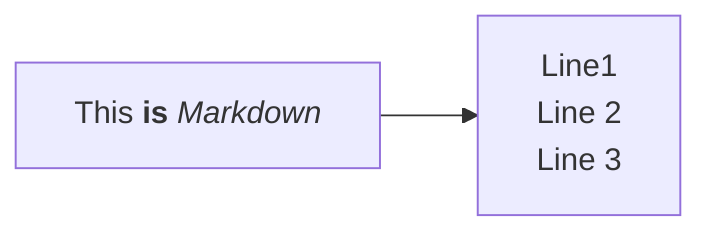 flowchart LR
	markdown["`This **is** _Markdown_`"]
	newLines["`Line1
	Line 2
	Line 3`"]
	markdown --> newLines